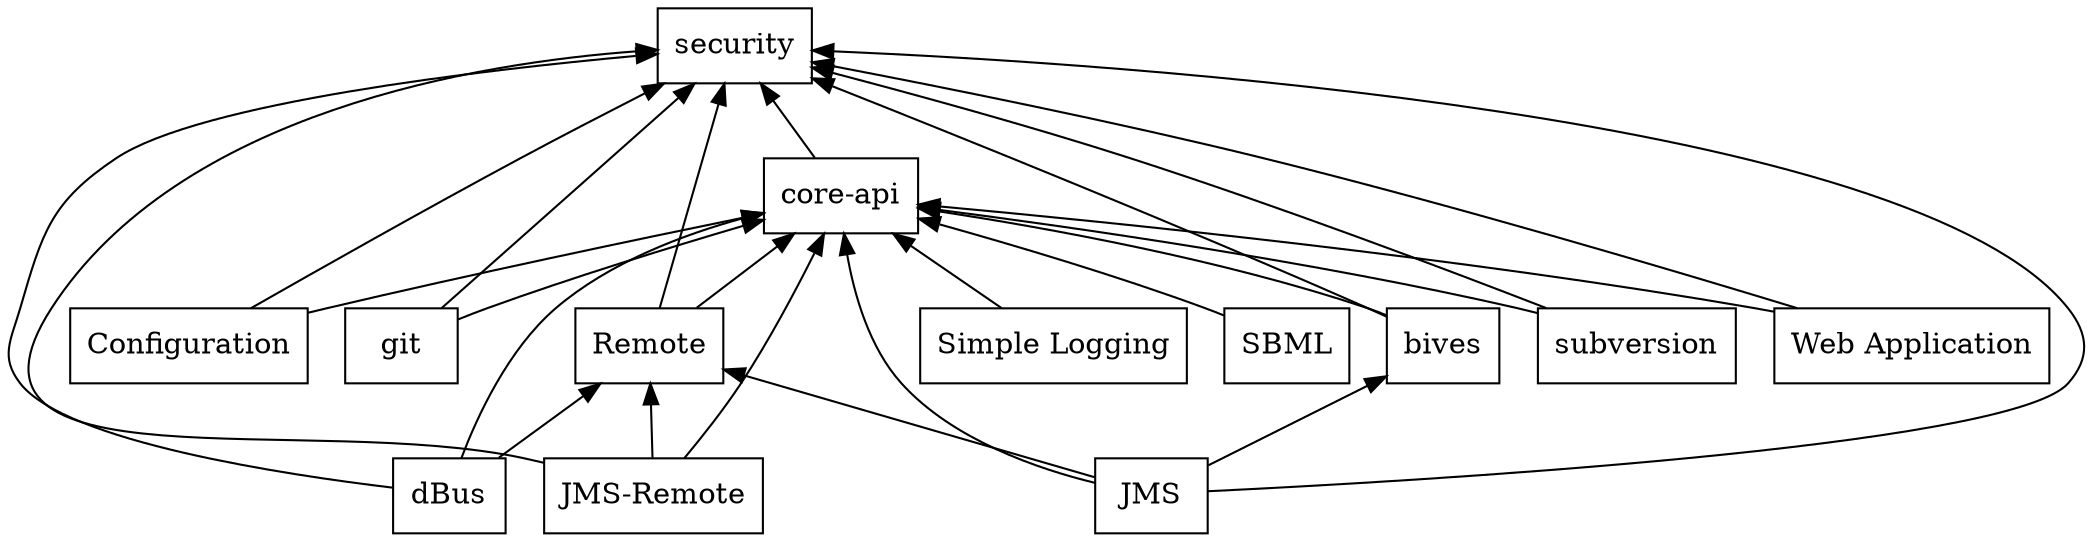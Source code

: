 digraph PluginDependencies {
rankdir=BT;

    node [shape=box];
    color=white;

    // without dependencies
    "security" [label=security];

    // plugins depending security
    "coreApi"[label="core-api"];
    "coreApi" -> "security";

    // plugins depending core-api
    "simpleLogging" [label="Simple Logging"];
    "sbml" [label="SBML"];
    "sbml" -> "coreApi";
    "simpleLogging" -> "coreApi";

    // plugins depending core-api and security
    "conf" [label="Configuration"];
    "remote" [label="Remote"];
    "git" [label="git"];
    "svn" [label="subversion"];
    "bives" [label=bives];
    "webapp" [label="Web Application"];
    "conf" -> "coreApi";
    "conf" -> "security";
    "remote" -> "coreApi";
    "remote" -> "security";
    "git" -> "coreApi";
    "git" -> "security";
    "svn" -> "coreApi";
    "svn" -> "security";
    "bives" -> "coreApi";
    "bives" -> "security";
    "webapp" -> "coreApi";
    "webapp" -> "security";

    // plugins depending core-api, security and remote
    "dbus" [label=dBus];
    "jmsRemote" [label="JMS-Remote"];

    "dbus" -> "coreApi";
    "dbus" -> "security";
    "dbus" -> "remote";
    "jmsRemote" -> "coreApi";
    "jmsRemote" -> "security";
    "jmsRemote" -> "remote";

    // plugins depending core-api, security, remote and bives
    "jms" [label=JMS];
    "jms" -> "coreApi";
    "jms" -> "security";
    "jms" -> "remote";
    "jms" -> "bives";
    
}

